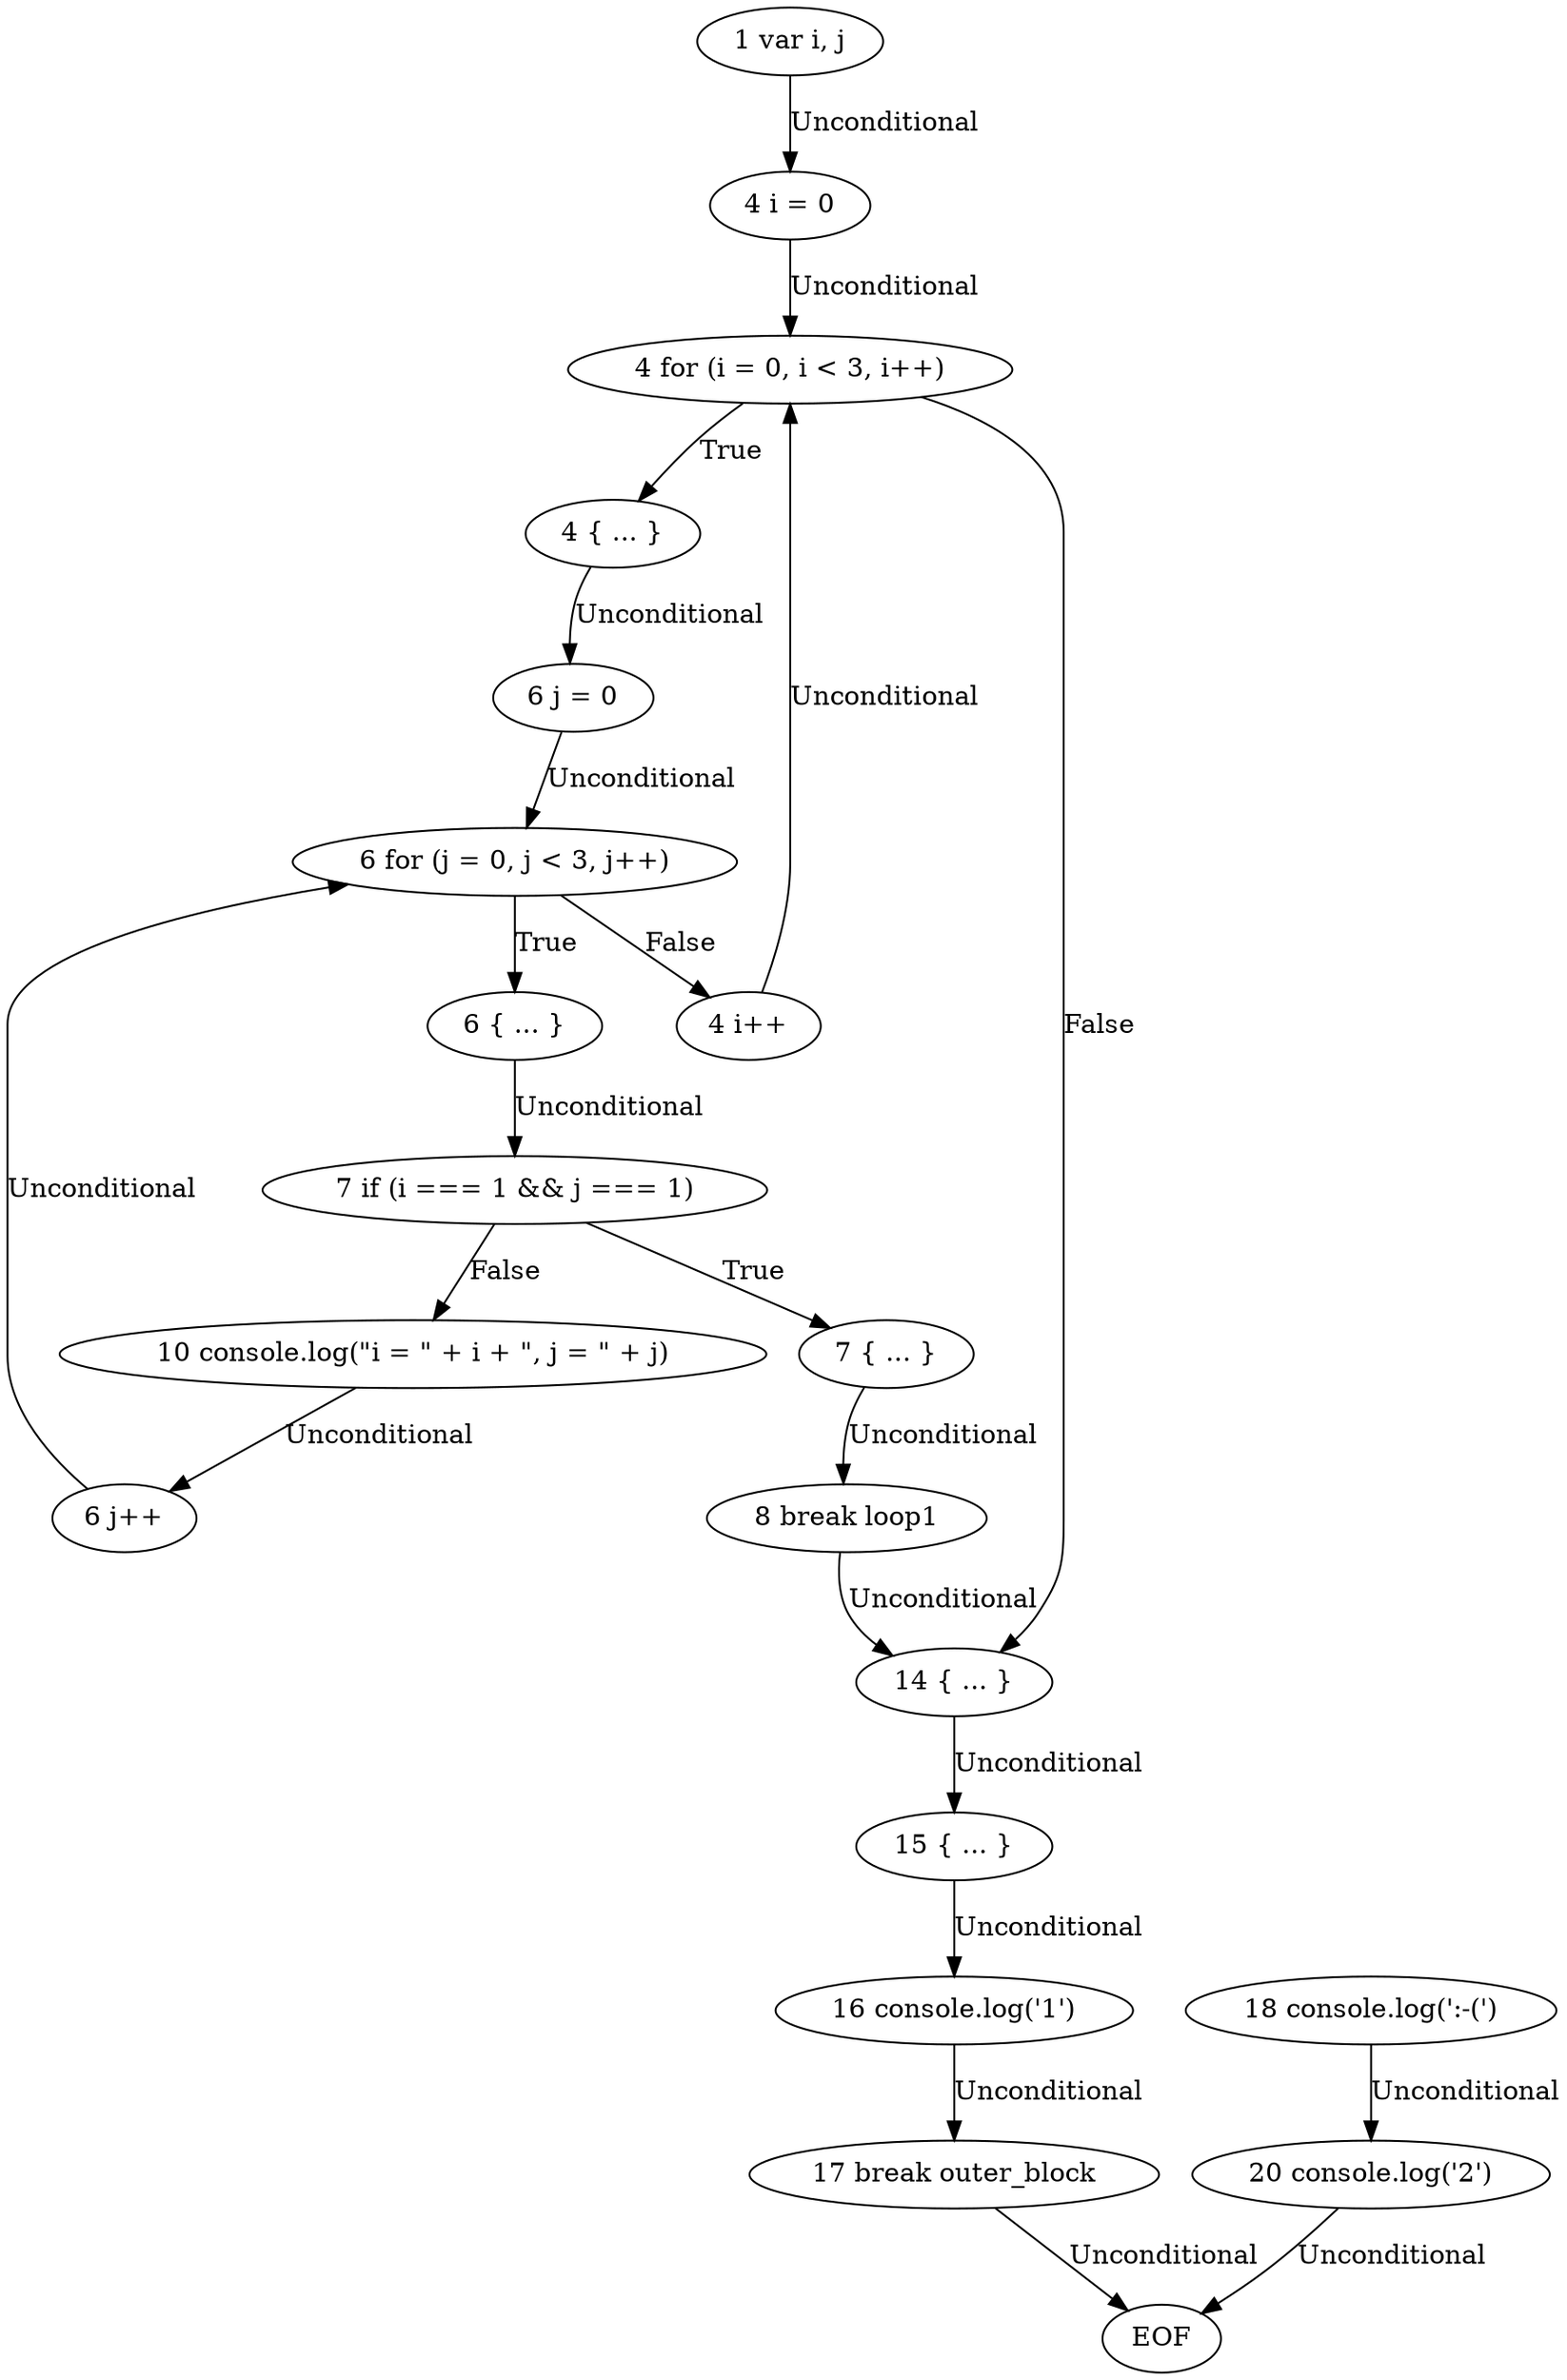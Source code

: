 digraph cfg {
  "0" [ label = "1 var i, j" ];
  "1" [ label = "4 for (i = 0, i < 3, i++)" ];
  "2" [ label = "4 i = 0" ];
  "3" [ label = "4 i++" ];
  "4" [ label = "4 { ... }" ];
  "5" [ label = "6 for (j = 0, j < 3, j++)" ];
  "6" [ label = "6 j = 0" ];
  "7" [ label = "6 j++" ];
  "8" [ label = "6 { ... }" ];
  "9" [ label = "7 if (i === 1 && j === 1)" ];
  "10" [ label = "7 { ... }" ];
  "11" [ label = "8 break loop1" ];
  "12" [ label = "10 console.log(\"i = \" + i + \", j = \" + j)" ];
  "13" [ label = "14 { ... }" ];
  "14" [ label = "15 { ... }" ];
  "15" [ label = "16 console.log('1')" ];
  "16" [ label = "17 break outer_block" ];
  "17" [ label = "18 console.log(':-(')" ];
  "18" [ label = "20 console.log('2')" ];
  "19" [ label = "EOF" ];
  "0" -> "2" [ label = "Unconditional" ];
  "1" -> "4" [ label = "True" ];
  "1" -> "13" [ label = "False" ];
  "2" -> "1" [ label = "Unconditional" ];
  "3" -> "1" [ label = "Unconditional" ];
  "4" -> "6" [ label = "Unconditional" ];
  "5" -> "3" [ label = "False" ];
  "5" -> "8" [ label = "True" ];
  "6" -> "5" [ label = "Unconditional" ];
  "7" -> "5" [ label = "Unconditional" ];
  "8" -> "9" [ label = "Unconditional" ];
  "9" -> "10" [ label = "True" ];
  "9" -> "12" [ label = "False" ];
  "10" -> "11" [ label = "Unconditional" ];
  "11" -> "13" [ label = "Unconditional" ];
  "12" -> "7" [ label = "Unconditional" ];
  "13" -> "14" [ label = "Unconditional" ];
  "14" -> "15" [ label = "Unconditional" ];
  "15" -> "16" [ label = "Unconditional" ];
  "16" -> "19" [ label = "Unconditional" ];
  "17" -> "18" [ label = "Unconditional" ];
  "18" -> "19" [ label = "Unconditional" ];
}